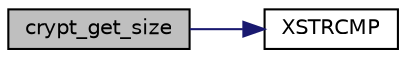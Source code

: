 digraph "crypt_get_size"
{
 // LATEX_PDF_SIZE
  edge [fontname="Helvetica",fontsize="10",labelfontname="Helvetica",labelfontsize="10"];
  node [fontname="Helvetica",fontsize="10",shape=record];
  rankdir="LR";
  Node115 [label="crypt_get_size",height=0.2,width=0.4,color="black", fillcolor="grey75", style="filled", fontcolor="black",tooltip=" "];
  Node115 -> Node116 [color="midnightblue",fontsize="10",style="solid",fontname="Helvetica"];
  Node116 [label="XSTRCMP",height=0.2,width=0.4,color="black", fillcolor="white", style="filled",URL="$tomcrypt__cfg_8h.html#a5d6e3d69e1d3f54de008b963bba3c6b3",tooltip=" "];
}
